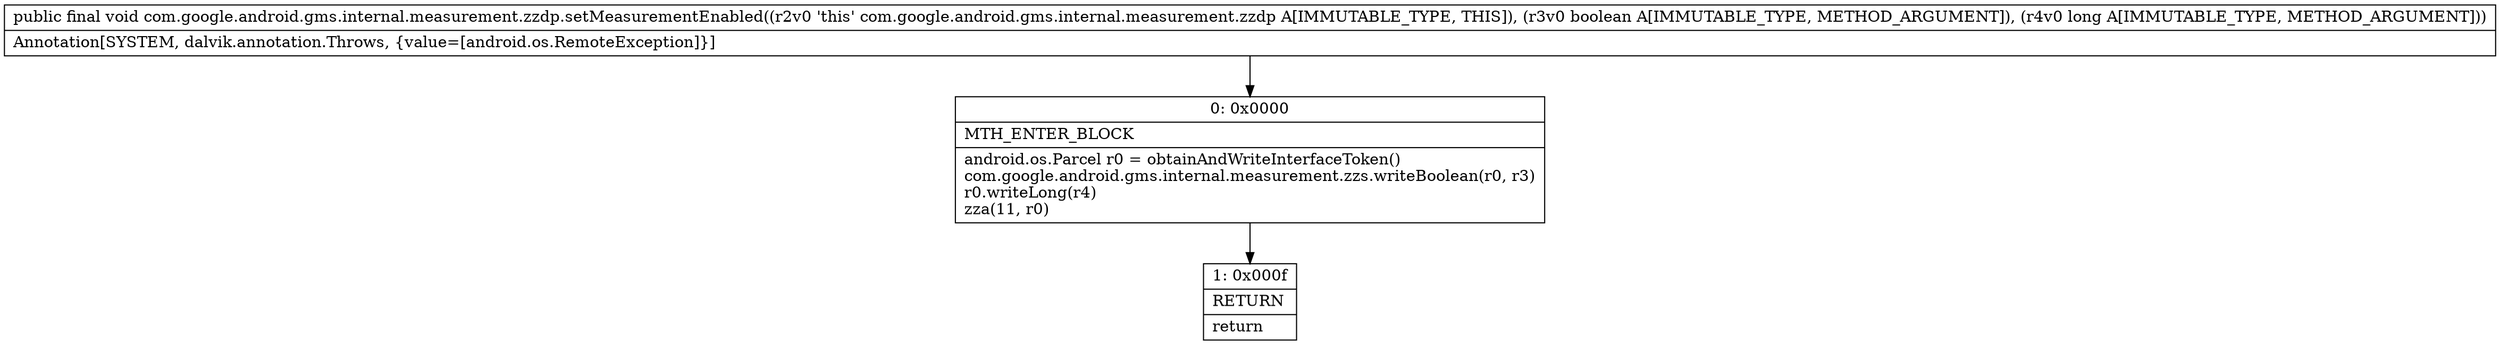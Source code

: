 digraph "CFG forcom.google.android.gms.internal.measurement.zzdp.setMeasurementEnabled(ZJ)V" {
Node_0 [shape=record,label="{0\:\ 0x0000|MTH_ENTER_BLOCK\l|android.os.Parcel r0 = obtainAndWriteInterfaceToken()\lcom.google.android.gms.internal.measurement.zzs.writeBoolean(r0, r3)\lr0.writeLong(r4)\lzza(11, r0)\l}"];
Node_1 [shape=record,label="{1\:\ 0x000f|RETURN\l|return\l}"];
MethodNode[shape=record,label="{public final void com.google.android.gms.internal.measurement.zzdp.setMeasurementEnabled((r2v0 'this' com.google.android.gms.internal.measurement.zzdp A[IMMUTABLE_TYPE, THIS]), (r3v0 boolean A[IMMUTABLE_TYPE, METHOD_ARGUMENT]), (r4v0 long A[IMMUTABLE_TYPE, METHOD_ARGUMENT]))  | Annotation[SYSTEM, dalvik.annotation.Throws, \{value=[android.os.RemoteException]\}]\l}"];
MethodNode -> Node_0;
Node_0 -> Node_1;
}


